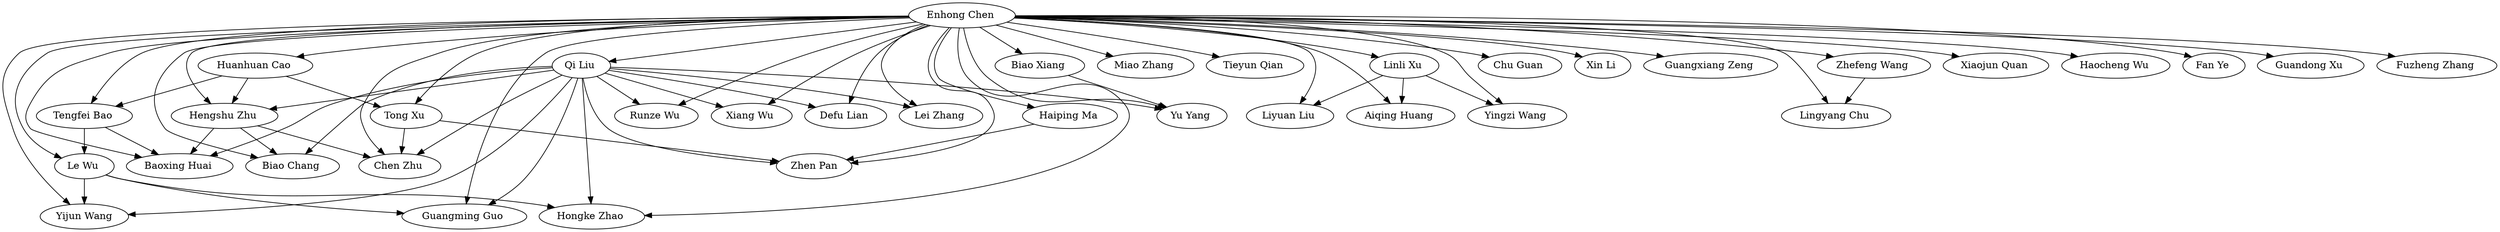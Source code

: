 strict digraph G{
"Enhong Chen " -> "Biao Chang "
"Enhong Chen " -> "Miao Zhang "
"Enhong Chen " -> "Tieyun Qian "
"Enhong Chen " -> "Linli Xu "
"Enhong Chen " -> "Yijun Wang"
"Enhong Chen " -> "Zhen Pan"
"Enhong Chen " -> "Liyuan Liu "
"Enhong Chen " -> "Chu Guan "
"Enhong Chen " -> "Xin Li "
"Enhong Chen " -> "Chen Zhu "
"Enhong Chen " -> "Aiqing Huang "
"Enhong Chen " -> "Guangxiang Zeng "
"Enhong Chen " -> "Tong Xu "
"Enhong Chen " -> "Tengfei Bao "
"Enhong Chen " -> "Lingyang Chu "
"Enhong Chen " -> "Guangming Guo "
"Enhong Chen " -> "Yu Yang "
"Enhong Chen " -> "Zhefeng Wang "
"Enhong Chen " -> "Biao Xiang "
"Enhong Chen " -> "Xiaojun Quan "
"Enhong Chen " -> "Haocheng Wu "
"Enhong Chen " -> "Runze Wu "
"Enhong Chen " -> "Haiping Ma "
"Enhong Chen " -> "Fan Ye "
"Enhong Chen " -> "Xiang Wu "
"Enhong Chen " -> "Guandong Xu "
"Enhong Chen " -> "Baoxing Huai "
"Haiping Ma " -> "Zhen Pan"
"Biao Xiang " -> "Yu Yang "
"Zhefeng Wang " -> "Lingyang Chu "
"Tengfei Bao " -> "Le Wu "
"Tengfei Bao " -> "Baoxing Huai "
"Le Wu " -> "Yijun Wang"
"Le Wu " -> "Hongke Zhao "
"Le Wu " -> "Guangming Guo "
"Tong Xu " -> "Zhen Pan"
"Linli Xu " -> "Liyuan Liu "
"Linli Xu " -> "Aiqing Huang "
"Linli Xu " -> "Yingzi Wang "
"Enhong Chen " -> "Qi Liu "
"Enhong Chen " -> "Hengshu Zhu "
"Enhong Chen " -> "Huanhuan Cao "
"Enhong Chen " -> "Yingzi Wang "
"Huanhuan Cao " -> "Hengshu Zhu "
"Hengshu Zhu " -> "Biao Chang "
"Hengshu Zhu " -> "Baoxing Huai "
"Qi Liu " -> "Yijun Wang"
"Qi Liu " -> "Zhen Pan"
"Qi Liu " -> "Biao Chang "
"Qi Liu " -> "Chen Zhu "
"Qi Liu " -> "Guangming Guo "
"Qi Liu " -> "Yu Yang "
"Qi Liu " -> "Runze Wu "
"Qi Liu " -> "Xiang Wu "
"Qi Liu " -> "Baoxing Huai "
"Enhong Chen " -> "Defu Lian "
"Enhong Chen " -> "Fuzheng Zhang "
"Huanhuan Cao " -> "Tengfei Bao "
"Enhong Chen " -> "Hongke Zhao "
"Enhong Chen " -> "Lei Zhang "
"Tong Xu " -> "Chen Zhu "
"Hengshu Zhu " -> "Chen Zhu "
"Qi Liu " -> "Hongke Zhao "
"Enhong Chen " -> "Le Wu "
"Qi Liu " -> "Defu Lian "
"Qi Liu " -> "Lei Zhang "
"Huanhuan Cao " -> "Tong Xu "
"Qi Liu " -> "Hengshu Zhu "
}